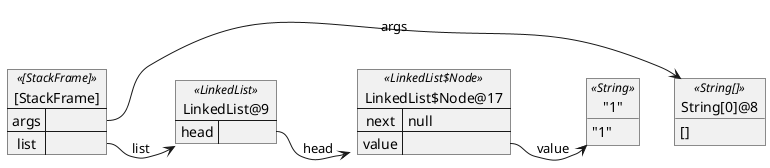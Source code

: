 @startuml
map "[StackFrame]" as _0f07b6f2a31cbd2e26428c51e8660b0dffe6e352 <<[StackFrame]>> {
  args =>
  list =>
}
object "String[0]@8" as _482d9dec6ff954d68d94793f765be61dbc59cb47 <<String[]>> {
  []
}
map "LinkedList@9" as _7f72fde5bcfbd3fa5f2426e64a749e253c7dc602 <<LinkedList>> {
  head =>
}
map "LinkedList$Node@17" as _228d691985f93beaed469d085317435fb3665ef9 <<LinkedList$Node>> {
  next => null
  value =>
}
object "<U+0022>1<U+0022>" as _25f504355ec07b115120e557c385e256ddbe8e4e <<String>> {
  "1"
}
_0f07b6f2a31cbd2e26428c51e8660b0dffe6e352::args => _482d9dec6ff954d68d94793f765be61dbc59cb47 : args
_0f07b6f2a31cbd2e26428c51e8660b0dffe6e352::list => _7f72fde5bcfbd3fa5f2426e64a749e253c7dc602 : list
_7f72fde5bcfbd3fa5f2426e64a749e253c7dc602::head => _228d691985f93beaed469d085317435fb3665ef9 : head
_228d691985f93beaed469d085317435fb3665ef9::value => _25f504355ec07b115120e557c385e256ddbe8e4e : value
@enduml
